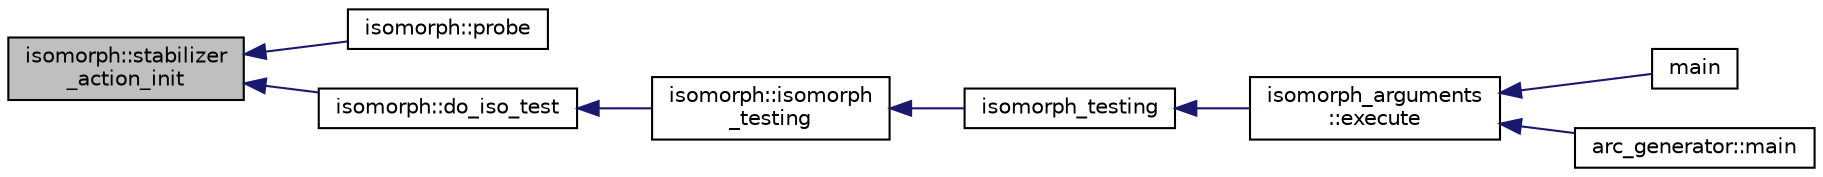 digraph "isomorph::stabilizer_action_init"
{
  edge [fontname="Helvetica",fontsize="10",labelfontname="Helvetica",labelfontsize="10"];
  node [fontname="Helvetica",fontsize="10",shape=record];
  rankdir="LR";
  Node13189 [label="isomorph::stabilizer\l_action_init",height=0.2,width=0.4,color="black", fillcolor="grey75", style="filled", fontcolor="black"];
  Node13189 -> Node13190 [dir="back",color="midnightblue",fontsize="10",style="solid",fontname="Helvetica"];
  Node13190 [label="isomorph::probe",height=0.2,width=0.4,color="black", fillcolor="white", style="filled",URL="$d3/d5f/classisomorph.html#a9cb6fed7b6ac639d886b117a1f454441"];
  Node13189 -> Node13191 [dir="back",color="midnightblue",fontsize="10",style="solid",fontname="Helvetica"];
  Node13191 [label="isomorph::do_iso_test",height=0.2,width=0.4,color="black", fillcolor="white", style="filled",URL="$d3/d5f/classisomorph.html#a51fc3bf5cc3a99282a489b2df37ee24e"];
  Node13191 -> Node13192 [dir="back",color="midnightblue",fontsize="10",style="solid",fontname="Helvetica"];
  Node13192 [label="isomorph::isomorph\l_testing",height=0.2,width=0.4,color="black", fillcolor="white", style="filled",URL="$d3/d5f/classisomorph.html#ad7945ec94ba0ba16953482edfaa4da6e"];
  Node13192 -> Node13193 [dir="back",color="midnightblue",fontsize="10",style="solid",fontname="Helvetica"];
  Node13193 [label="isomorph_testing",height=0.2,width=0.4,color="black", fillcolor="white", style="filled",URL="$d4/d7e/isomorph__global_8_c.html#a5a73cbe9f89c4727f086482ee2d238f9"];
  Node13193 -> Node13194 [dir="back",color="midnightblue",fontsize="10",style="solid",fontname="Helvetica"];
  Node13194 [label="isomorph_arguments\l::execute",height=0.2,width=0.4,color="black", fillcolor="white", style="filled",URL="$d5/de4/classisomorph__arguments.html#aa85e472d14906abdd5672dc66027583e"];
  Node13194 -> Node13195 [dir="back",color="midnightblue",fontsize="10",style="solid",fontname="Helvetica"];
  Node13195 [label="main",height=0.2,width=0.4,color="black", fillcolor="white", style="filled",URL="$d1/d5e/blt__main_8_c.html#a217dbf8b442f20279ea00b898af96f52"];
  Node13194 -> Node13196 [dir="back",color="midnightblue",fontsize="10",style="solid",fontname="Helvetica"];
  Node13196 [label="arc_generator::main",height=0.2,width=0.4,color="black", fillcolor="white", style="filled",URL="$d4/d21/classarc__generator.html#ad80140b51b165dad1fe6ab232be7829a"];
}
